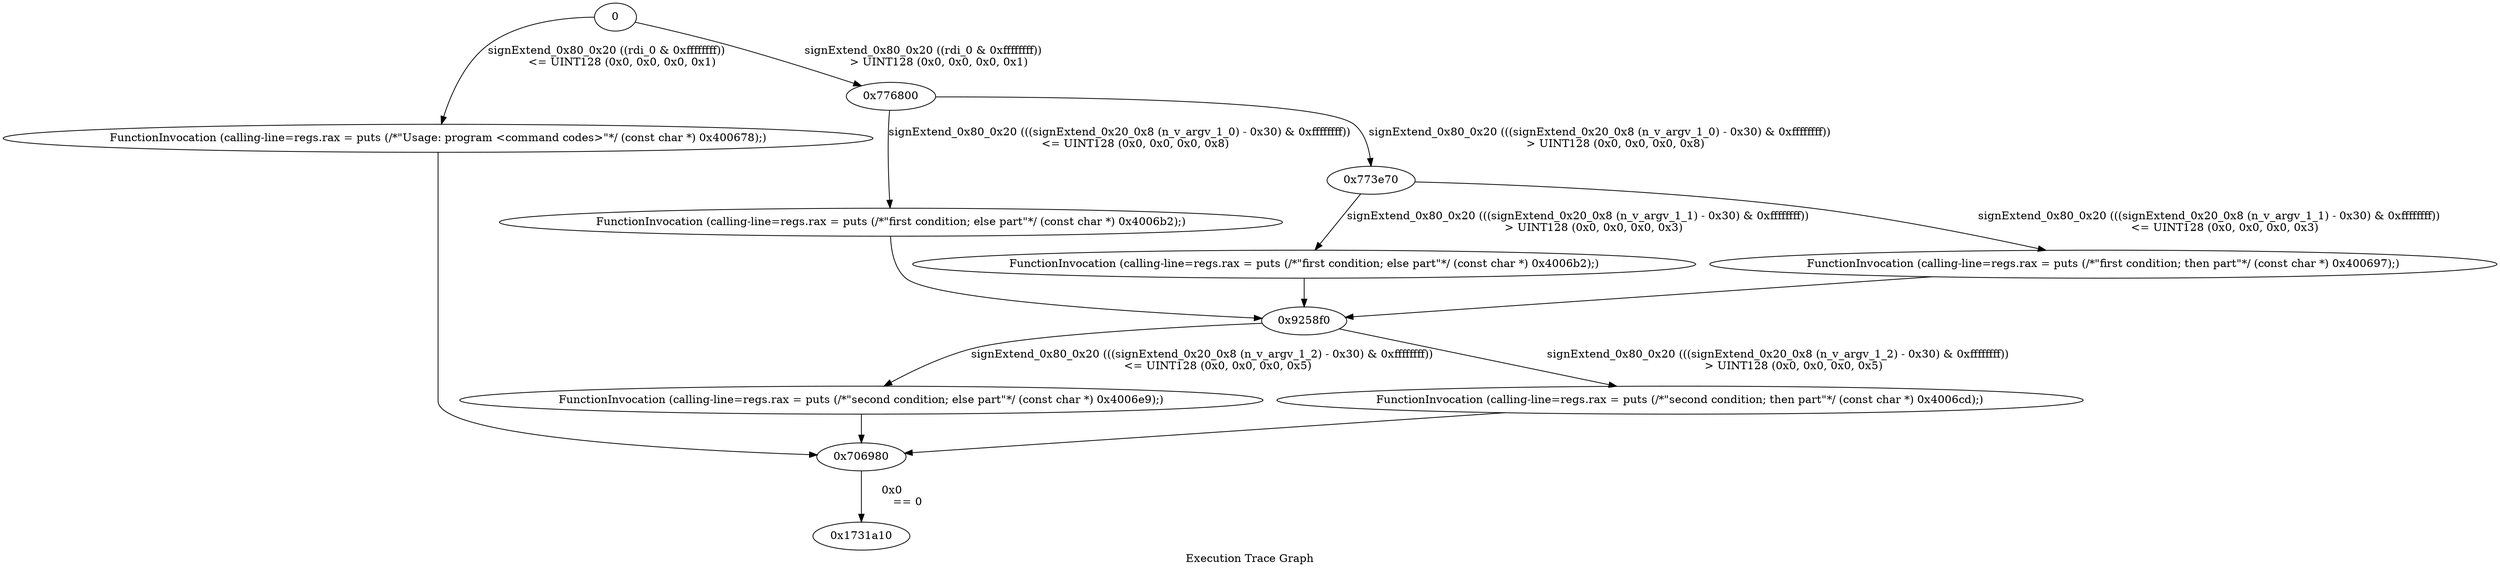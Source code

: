 digraph "Execution Trace Graph" {
	label="Execution Trace Graph";

	Node0 [label = "0"];
	Node0x6f5bb0 [label = "FunctionInvocation (calling-line=regs.rax = puts (/*\"second condition; else part\"*/ (const char *) 0x4006e9);)"];
	Node0x706980 [label = "0x706980"];
	Node0x7322f0 [label = "FunctionInvocation (calling-line=regs.rax = puts (/*\"Usage: program <command codes>\"*/ (const char *) 0x400678);)"];
	Node0x767160 [label = "FunctionInvocation (calling-line=regs.rax = puts (/*\"second condition; then part\"*/ (const char *) 0x4006cd);)"];
	Node0x771b30 [label = "FunctionInvocation (calling-line=regs.rax = puts (/*\"first condition; else part\"*/ (const char *) 0x4006b2);)"];
	Node0x773e70 [label = "0x773e70"];
	Node0x776800 [label = "0x776800"];
	Node0x9258f0 [label = "0x9258f0"];
	Node0x1619390 [label = "FunctionInvocation (calling-line=regs.rax = puts (/*\"first condition; else part\"*/ (const char *) 0x4006b2);)"];
	Node0x16d5b60 [label = "FunctionInvocation (calling-line=regs.rax = puts (/*\"first condition; then part\"*/ (const char *) 0x400697);)"];
	Node0x1731a10 [label = "0x1731a10"];
	Node0 -> Node0x776800 [label = "signExtend_0x80_0x20 ((rdi_0 & 0xffffffff))
	 > UINT128 (0x0, 0x0, 0x0, 0x1)"];
	Node0 -> Node0x7322f0 [label = "signExtend_0x80_0x20 ((rdi_0 & 0xffffffff))
	 <= UINT128 (0x0, 0x0, 0x0, 0x1)"];
	Node0x7322f0 -> Node0x706980 [label = ""];
	Node0x776800 -> Node0x771b30 [label = "signExtend_0x80_0x20 (((signExtend_0x20_0x8 (n_v_argv_1_0) - 0x30) & 0xffffffff))
	 <= UINT128 (0x0, 0x0, 0x0, 0x8)"];
	Node0x771b30 -> Node0x9258f0 [label = ""];
	Node0x776800 -> Node0x773e70 [label = "signExtend_0x80_0x20 (((signExtend_0x20_0x8 (n_v_argv_1_0) - 0x30) & 0xffffffff))
	 > UINT128 (0x0, 0x0, 0x0, 0x8)"];
	Node0x706980 -> Node0x1731a10 [label = "0x0
	 == 0"];
	Node0x9258f0 -> Node0x6f5bb0 [label = "signExtend_0x80_0x20 (((signExtend_0x20_0x8 (n_v_argv_1_2) - 0x30) & 0xffffffff))
	 <= UINT128 (0x0, 0x0, 0x0, 0x5)"];
	Node0x6f5bb0 -> Node0x706980 [label = ""];
	Node0x9258f0 -> Node0x767160 [label = "signExtend_0x80_0x20 (((signExtend_0x20_0x8 (n_v_argv_1_2) - 0x30) & 0xffffffff))
	 > UINT128 (0x0, 0x0, 0x0, 0x5)"];
	Node0x767160 -> Node0x706980 [label = ""];
	Node0x773e70 -> Node0x16d5b60 [label = "signExtend_0x80_0x20 (((signExtend_0x20_0x8 (n_v_argv_1_1) - 0x30) & 0xffffffff))
	 <= UINT128 (0x0, 0x0, 0x0, 0x3)"];
	Node0x16d5b60 -> Node0x9258f0 [label = ""];
	Node0x773e70 -> Node0x1619390 [label = "signExtend_0x80_0x20 (((signExtend_0x20_0x8 (n_v_argv_1_1) - 0x30) & 0xffffffff))
	 > UINT128 (0x0, 0x0, 0x0, 0x3)"];
	Node0x1619390 -> Node0x9258f0 [label = ""];
}
